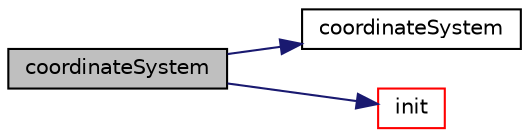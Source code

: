 digraph "coordinateSystem"
{
  bgcolor="transparent";
  edge [fontname="Helvetica",fontsize="10",labelfontname="Helvetica",labelfontsize="10"];
  node [fontname="Helvetica",fontsize="10",shape=record];
  rankdir="LR";
  Node1 [label="coordinateSystem",height=0.2,width=0.4,color="black", fillcolor="grey75", style="filled", fontcolor="black"];
  Node1 -> Node2 [color="midnightblue",fontsize="10",style="solid",fontname="Helvetica"];
  Node2 [label="coordinateSystem",height=0.2,width=0.4,color="black",URL="$a00403.html#ab03231bb7633cd8a3660a26d112d11e9",tooltip="Construct null. This is equivalent to an identity coordinateSystem. "];
  Node1 -> Node3 [color="midnightblue",fontsize="10",style="solid",fontname="Helvetica"];
  Node3 [label="init",height=0.2,width=0.4,color="red",URL="$a00403.html#a995277f8136ac3b16f04b2e9d446ec3d",tooltip="Init from dict and obr. "];
}
